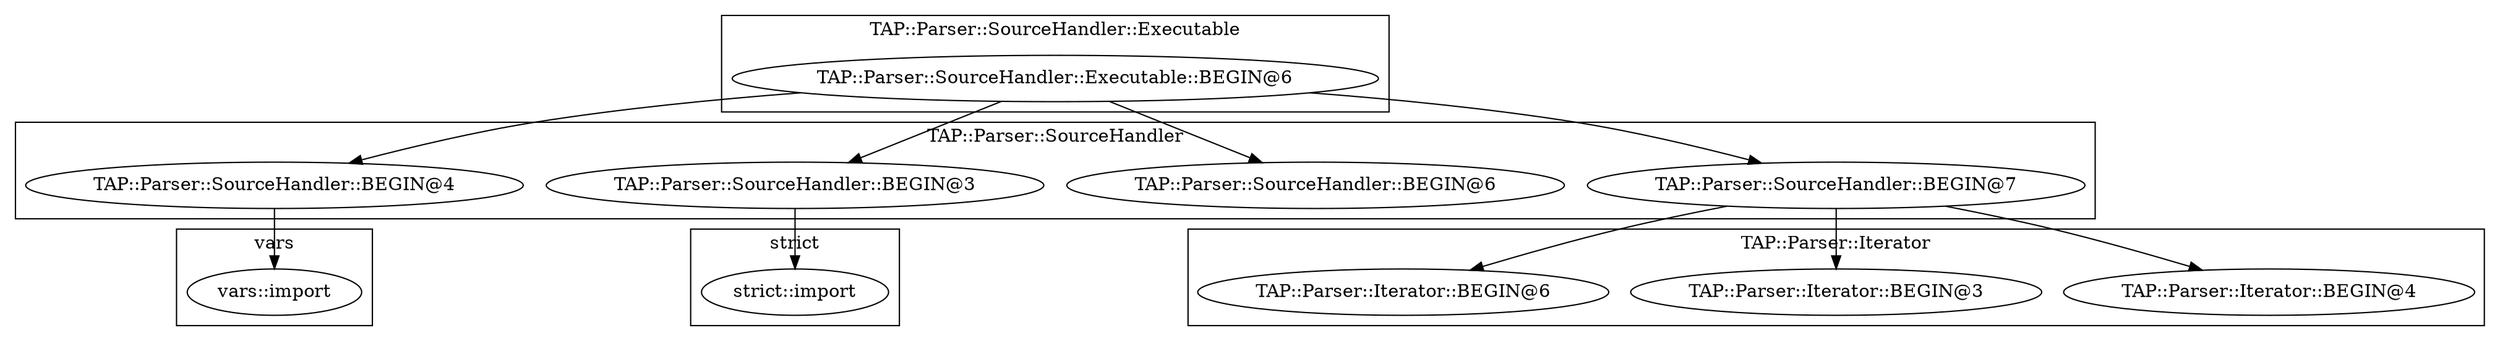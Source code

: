 digraph {
graph [overlap=false]
subgraph cluster_vars {
	label="vars";
	"vars::import";
}
subgraph cluster_strict {
	label="strict";
	"strict::import";
}
subgraph cluster_TAP_Parser_SourceHandler {
	label="TAP::Parser::SourceHandler";
	"TAP::Parser::SourceHandler::BEGIN@4";
	"TAP::Parser::SourceHandler::BEGIN@6";
	"TAP::Parser::SourceHandler::BEGIN@3";
	"TAP::Parser::SourceHandler::BEGIN@7";
}
subgraph cluster_TAP_Parser_SourceHandler_Executable {
	label="TAP::Parser::SourceHandler::Executable";
	"TAP::Parser::SourceHandler::Executable::BEGIN@6";
}
subgraph cluster_TAP_Parser_Iterator {
	label="TAP::Parser::Iterator";
	"TAP::Parser::Iterator::BEGIN@4";
	"TAP::Parser::Iterator::BEGIN@3";
	"TAP::Parser::Iterator::BEGIN@6";
}
"TAP::Parser::SourceHandler::Executable::BEGIN@6" -> "TAP::Parser::SourceHandler::BEGIN@3";
"TAP::Parser::SourceHandler::Executable::BEGIN@6" -> "TAP::Parser::SourceHandler::BEGIN@7";
"TAP::Parser::SourceHandler::BEGIN@7" -> "TAP::Parser::Iterator::BEGIN@4";
"TAP::Parser::SourceHandler::BEGIN@7" -> "TAP::Parser::Iterator::BEGIN@6";
"TAP::Parser::SourceHandler::BEGIN@4" -> "vars::import";
"TAP::Parser::SourceHandler::Executable::BEGIN@6" -> "TAP::Parser::SourceHandler::BEGIN@4";
"TAP::Parser::SourceHandler::Executable::BEGIN@6" -> "TAP::Parser::SourceHandler::BEGIN@6";
"TAP::Parser::SourceHandler::BEGIN@3" -> "strict::import";
"TAP::Parser::SourceHandler::BEGIN@7" -> "TAP::Parser::Iterator::BEGIN@3";
}
